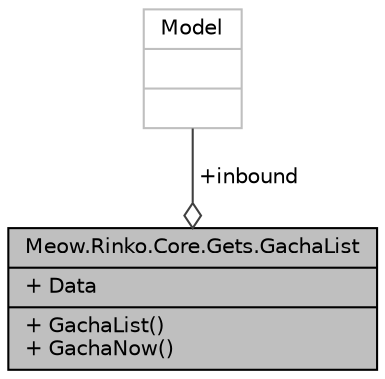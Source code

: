 digraph "Meow.Rinko.Core.Gets.GachaList"
{
 // LATEX_PDF_SIZE
  edge [fontname="Helvetica",fontsize="10",labelfontname="Helvetica",labelfontsize="10"];
  node [fontname="Helvetica",fontsize="10",shape=record];
  Node1 [label="{Meow.Rinko.Core.Gets.GachaList\n|+ Data\l|+ GachaList()\l+ GachaNow()\l}",height=0.2,width=0.4,color="black", fillcolor="grey75", style="filled", fontcolor="black",tooltip="卡池列表"];
  Node2 -> Node1 [color="grey25",fontsize="10",style="solid",label=" +inbound" ,arrowhead="odiamond",fontname="Helvetica"];
  Node2 [label="{Model\n||}",height=0.2,width=0.4,color="grey75", fillcolor="white", style="filled",tooltip=" "];
}
